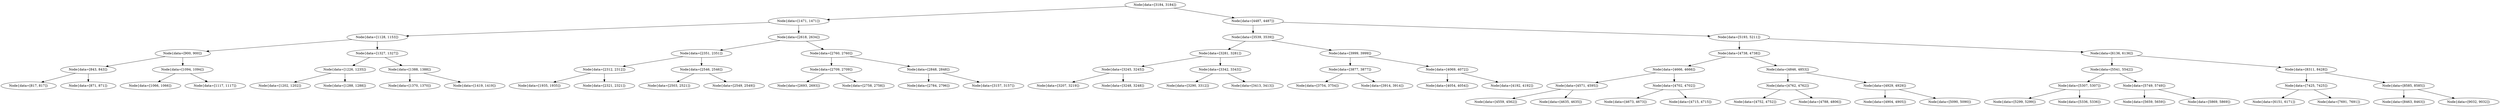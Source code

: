 digraph G{
288581351 [label="Node{data=[3184, 3184]}"]
288581351 -> 53227778
53227778 [label="Node{data=[1471, 1471]}"]
53227778 -> 190525344
190525344 [label="Node{data=[1128, 1153]}"]
190525344 -> 1176907715
1176907715 [label="Node{data=[900, 900]}"]
1176907715 -> 1286110654
1286110654 [label="Node{data=[843, 843]}"]
1286110654 -> 787407112
787407112 [label="Node{data=[817, 817]}"]
1286110654 -> 2082139482
2082139482 [label="Node{data=[871, 871]}"]
1176907715 -> 188063021
188063021 [label="Node{data=[1094, 1094]}"]
188063021 -> 83838072
83838072 [label="Node{data=[1066, 1066]}"]
188063021 -> 1564476238
1564476238 [label="Node{data=[1117, 1117]}"]
190525344 -> 1981498753
1981498753 [label="Node{data=[1327, 1327]}"]
1981498753 -> 1373659802
1373659802 [label="Node{data=[1226, 1235]}"]
1373659802 -> 801255514
801255514 [label="Node{data=[1202, 1202]}"]
1373659802 -> 1925516447
1925516447 [label="Node{data=[1288, 1288]}"]
1981498753 -> 1583245323
1583245323 [label="Node{data=[1388, 1388]}"]
1583245323 -> 217589224
217589224 [label="Node{data=[1370, 1370]}"]
1583245323 -> 839288013
839288013 [label="Node{data=[1419, 1419]}"]
53227778 -> 1753073638
1753073638 [label="Node{data=[2618, 2634]}"]
1753073638 -> 1171186898
1171186898 [label="Node{data=[2351, 2351]}"]
1171186898 -> 148131558
148131558 [label="Node{data=[2312, 2312]}"]
148131558 -> 242385885
242385885 [label="Node{data=[1935, 1935]}"]
148131558 -> 146155266
146155266 [label="Node{data=[2321, 2321]}"]
1171186898 -> 988592818
988592818 [label="Node{data=[2546, 2546]}"]
988592818 -> 283471991
283471991 [label="Node{data=[2503, 2521]}"]
988592818 -> 177436125
177436125 [label="Node{data=[2549, 2549]}"]
1753073638 -> 866438586
866438586 [label="Node{data=[2760, 2760]}"]
866438586 -> 1816315990
1816315990 [label="Node{data=[2709, 2709]}"]
1816315990 -> 1461676897
1461676897 [label="Node{data=[2693, 2693]}"]
1816315990 -> 1186185666
1186185666 [label="Node{data=[2758, 2758]}"]
866438586 -> 1408175539
1408175539 [label="Node{data=[2848, 2848]}"]
1408175539 -> 697663456
697663456 [label="Node{data=[2784, 2796]}"]
1408175539 -> 92102096
92102096 [label="Node{data=[3157, 3157]}"]
288581351 -> 1570251116
1570251116 [label="Node{data=[4487, 4487]}"]
1570251116 -> 1982934521
1982934521 [label="Node{data=[3539, 3539]}"]
1982934521 -> 1960388256
1960388256 [label="Node{data=[3281, 3281]}"]
1960388256 -> 455435830
455435830 [label="Node{data=[3245, 3245]}"]
455435830 -> 128628607
128628607 [label="Node{data=[3207, 3219]}"]
455435830 -> 2022378646
2022378646 [label="Node{data=[3248, 3248]}"]
1960388256 -> 1171966209
1171966209 [label="Node{data=[3342, 3343]}"]
1171966209 -> 1979585370
1979585370 [label="Node{data=[3290, 3312]}"]
1171966209 -> 666719189
666719189 [label="Node{data=[3413, 3413]}"]
1982934521 -> 124916744
124916744 [label="Node{data=[3999, 3999]}"]
124916744 -> 351491878
351491878 [label="Node{data=[3877, 3877]}"]
351491878 -> 294838817
294838817 [label="Node{data=[3754, 3754]}"]
351491878 -> 1560029245
1560029245 [label="Node{data=[3914, 3914]}"]
124916744 -> 1262073342
1262073342 [label="Node{data=[4069, 4072]}"]
1262073342 -> 1165853144
1165853144 [label="Node{data=[4054, 4054]}"]
1262073342 -> 1140388028
1140388028 [label="Node{data=[4192, 4192]}"]
1570251116 -> 2121831742
2121831742 [label="Node{data=[5193, 5211]}"]
2121831742 -> 2028493130
2028493130 [label="Node{data=[4738, 4738]}"]
2028493130 -> 1370649806
1370649806 [label="Node{data=[4666, 4666]}"]
1370649806 -> 1439368020
1439368020 [label="Node{data=[4571, 4595]}"]
1439368020 -> 1864412598
1864412598 [label="Node{data=[4559, 4562]}"]
1439368020 -> 1438161681
1438161681 [label="Node{data=[4635, 4635]}"]
1370649806 -> 401506668
401506668 [label="Node{data=[4702, 4702]}"]
401506668 -> 447934822
447934822 [label="Node{data=[4673, 4673]}"]
401506668 -> 1880470171
1880470171 [label="Node{data=[4715, 4715]}"]
2028493130 -> 1642385307
1642385307 [label="Node{data=[4846, 4853]}"]
1642385307 -> 40032042
40032042 [label="Node{data=[4762, 4762]}"]
40032042 -> 257310657
257310657 [label="Node{data=[4752, 4752]}"]
40032042 -> 1376437722
1376437722 [label="Node{data=[4788, 4806]}"]
1642385307 -> 357908503
357908503 [label="Node{data=[4929, 4929]}"]
357908503 -> 18484752
18484752 [label="Node{data=[4904, 4905]}"]
357908503 -> 1066176965
1066176965 [label="Node{data=[5090, 5090]}"]
2121831742 -> 1001170939
1001170939 [label="Node{data=[6136, 6136]}"]
1001170939 -> 80088417
80088417 [label="Node{data=[5541, 5542]}"]
80088417 -> 1434315111
1434315111 [label="Node{data=[5307, 5307]}"]
1434315111 -> 237258932
237258932 [label="Node{data=[5299, 5299]}"]
1434315111 -> 1357493748
1357493748 [label="Node{data=[5336, 5336]}"]
80088417 -> 1685063565
1685063565 [label="Node{data=[5749, 5749]}"]
1685063565 -> 1585249461
1585249461 [label="Node{data=[5659, 5659]}"]
1685063565 -> 1924230694
1924230694 [label="Node{data=[5869, 5869]}"]
1001170939 -> 1869230993
1869230993 [label="Node{data=[8311, 8428]}"]
1869230993 -> 188878238
188878238 [label="Node{data=[7425, 7425]}"]
188878238 -> 853725463
853725463 [label="Node{data=[6151, 6171]}"]
188878238 -> 1272666419
1272666419 [label="Node{data=[7691, 7691]}"]
1869230993 -> 1972575586
1972575586 [label="Node{data=[8585, 8585]}"]
1972575586 -> 1848037555
1848037555 [label="Node{data=[8463, 8463]}"]
1972575586 -> 1256775177
1256775177 [label="Node{data=[9032, 9032]}"]
}